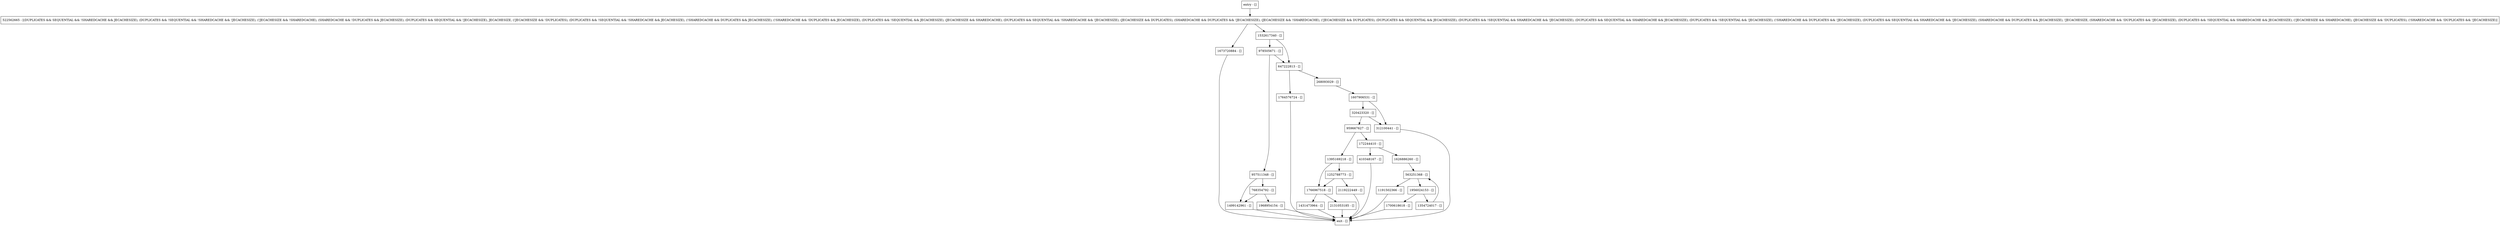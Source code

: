 digraph checkSecondaryKeysExist {
node [shape=record];
1499142961 [label="1499142961 - []"];
563251368 [label="563251368 - []"];
522562665 [label="522562665 - [(DUPLICATES && SEQUENTIAL && !SHAREDCACHE && JECACHESIZE), (DUPLICATES && !SEQUENTIAL && !SHAREDCACHE && !JECACHESIZE), (!JECACHESIZE && !SHAREDCACHE), (SHAREDCACHE && !DUPLICATES && JECACHESIZE), (DUPLICATES && SEQUENTIAL && !JECACHESIZE), JECACHESIZE, (!JECACHESIZE && !DUPLICATES), (DUPLICATES && !SEQUENTIAL && !SHAREDCACHE && JECACHESIZE), (!SHAREDCACHE && DUPLICATES && JECACHESIZE), (!SHAREDCACHE && !DUPLICATES && JECACHESIZE), (DUPLICATES && !SEQUENTIAL && JECACHESIZE), (JECACHESIZE && SHAREDCACHE), (DUPLICATES && SEQUENTIAL && !SHAREDCACHE && !JECACHESIZE), (JECACHESIZE && DUPLICATES), (SHAREDCACHE && DUPLICATES && !JECACHESIZE), (JECACHESIZE && !SHAREDCACHE), (!JECACHESIZE && DUPLICATES), (DUPLICATES && SEQUENTIAL && JECACHESIZE), (DUPLICATES && !SEQUENTIAL && SHAREDCACHE && !JECACHESIZE), (DUPLICATES && SEQUENTIAL && SHAREDCACHE && JECACHESIZE), (DUPLICATES && !SEQUENTIAL && !JECACHESIZE), (!SHAREDCACHE && DUPLICATES && !JECACHESIZE), (DUPLICATES && SEQUENTIAL && SHAREDCACHE && !JECACHESIZE), (SHAREDCACHE && DUPLICATES && JECACHESIZE), !JECACHESIZE, (SHAREDCACHE && !DUPLICATES && !JECACHESIZE), (DUPLICATES && !SEQUENTIAL && SHAREDCACHE && JECACHESIZE), (!JECACHESIZE && SHAREDCACHE), (JECACHESIZE && !DUPLICATES), (!SHAREDCACHE && !DUPLICATES && !JECACHESIZE)]"];
410348167 [label="410348167 - []"];
1395169218 [label="1395169218 - []"];
1968954154 [label="1968954154 - []"];
1673720884 [label="1673720884 - []"];
1607906531 [label="1607906531 - []"];
957511348 [label="957511348 - []"];
320423320 [label="320423320 - []"];
172244410 [label="172244410 - []"];
1431473964 [label="1431473964 - []"];
2119222449 [label="2119222449 - []"];
959667627 [label="959667627 - []"];
978505671 [label="978505671 - []"];
1626886260 [label="1626886260 - []"];
1191502366 [label="1191502366 - []"];
1956024153 [label="1956024153 - []"];
1764576724 [label="1764576724 - []"];
1700618618 [label="1700618618 - []"];
1766967518 [label="1766967518 - []"];
1532617340 [label="1532617340 - []"];
647222813 [label="647222813 - []"];
768354792 [label="768354792 - []"];
entry [label="entry - []"];
exit [label="exit - []"];
1252788773 [label="1252788773 - []"];
2131053185 [label="2131053185 - []"];
1354724017 [label="1354724017 - []"];
268093029 [label="268093029 - []"];
312100441 [label="312100441 - []"];
entry;
exit;
1499142961 -> exit;
563251368 -> 1191502366;
563251368 -> 1956024153;
522562665 -> 1532617340;
522562665 -> 1673720884;
410348167 -> exit;
1395169218 -> 1766967518;
1395169218 -> 1252788773;
1968954154 -> exit;
1673720884 -> exit;
1607906531 -> 320423320;
1607906531 -> 312100441;
957511348 -> 1499142961;
957511348 -> 768354792;
320423320 -> 959667627;
320423320 -> 312100441;
172244410 -> 410348167;
172244410 -> 1626886260;
1431473964 -> exit;
2119222449 -> exit;
959667627 -> 172244410;
959667627 -> 1395169218;
978505671 -> 957511348;
978505671 -> 647222813;
1626886260 -> 563251368;
1191502366 -> exit;
1956024153 -> 1354724017;
1956024153 -> 1700618618;
1764576724 -> exit;
1700618618 -> exit;
1766967518 -> 1431473964;
1766967518 -> 2131053185;
1532617340 -> 978505671;
1532617340 -> 647222813;
647222813 -> 268093029;
647222813 -> 1764576724;
768354792 -> 1499142961;
768354792 -> 1968954154;
entry -> 522562665;
1252788773 -> 1766967518;
1252788773 -> 2119222449;
2131053185 -> exit;
1354724017 -> 563251368;
268093029 -> 1607906531;
312100441 -> exit;
}
